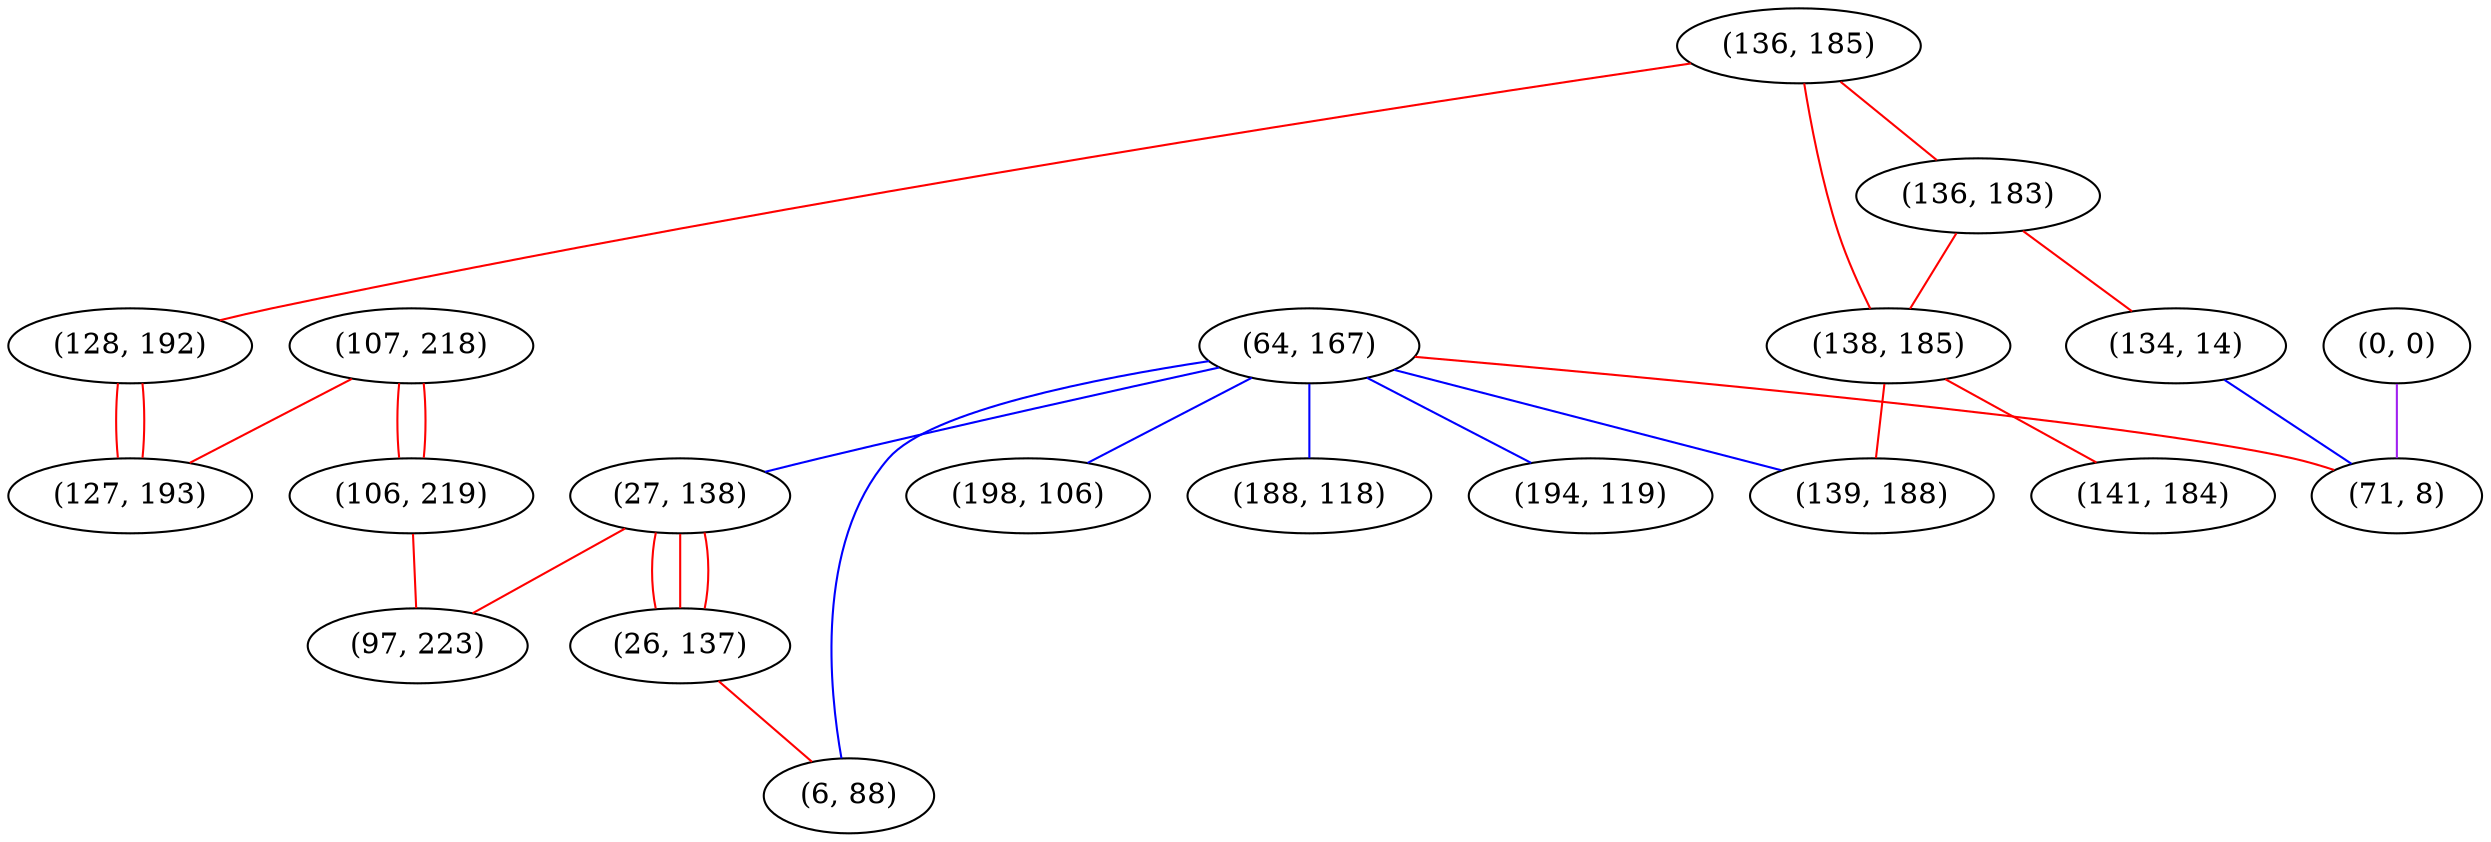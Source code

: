 graph "" {
"(136, 185)";
"(128, 192)";
"(136, 183)";
"(138, 185)";
"(134, 14)";
"(64, 167)";
"(198, 106)";
"(139, 188)";
"(27, 138)";
"(26, 137)";
"(188, 118)";
"(194, 119)";
"(107, 218)";
"(0, 0)";
"(106, 219)";
"(6, 88)";
"(141, 184)";
"(127, 193)";
"(71, 8)";
"(97, 223)";
"(136, 185)" -- "(128, 192)"  [color=red, key=0, weight=1];
"(136, 185)" -- "(136, 183)"  [color=red, key=0, weight=1];
"(136, 185)" -- "(138, 185)"  [color=red, key=0, weight=1];
"(128, 192)" -- "(127, 193)"  [color=red, key=0, weight=1];
"(128, 192)" -- "(127, 193)"  [color=red, key=1, weight=1];
"(136, 183)" -- "(138, 185)"  [color=red, key=0, weight=1];
"(136, 183)" -- "(134, 14)"  [color=red, key=0, weight=1];
"(138, 185)" -- "(139, 188)"  [color=red, key=0, weight=1];
"(138, 185)" -- "(141, 184)"  [color=red, key=0, weight=1];
"(134, 14)" -- "(71, 8)"  [color=blue, key=0, weight=3];
"(64, 167)" -- "(198, 106)"  [color=blue, key=0, weight=3];
"(64, 167)" -- "(139, 188)"  [color=blue, key=0, weight=3];
"(64, 167)" -- "(188, 118)"  [color=blue, key=0, weight=3];
"(64, 167)" -- "(194, 119)"  [color=blue, key=0, weight=3];
"(64, 167)" -- "(27, 138)"  [color=blue, key=0, weight=3];
"(64, 167)" -- "(6, 88)"  [color=blue, key=0, weight=3];
"(64, 167)" -- "(71, 8)"  [color=red, key=0, weight=1];
"(27, 138)" -- "(26, 137)"  [color=red, key=0, weight=1];
"(27, 138)" -- "(26, 137)"  [color=red, key=1, weight=1];
"(27, 138)" -- "(26, 137)"  [color=red, key=2, weight=1];
"(27, 138)" -- "(97, 223)"  [color=red, key=0, weight=1];
"(26, 137)" -- "(6, 88)"  [color=red, key=0, weight=1];
"(107, 218)" -- "(106, 219)"  [color=red, key=0, weight=1];
"(107, 218)" -- "(106, 219)"  [color=red, key=1, weight=1];
"(107, 218)" -- "(127, 193)"  [color=red, key=0, weight=1];
"(0, 0)" -- "(71, 8)"  [color=purple, key=0, weight=4];
"(106, 219)" -- "(97, 223)"  [color=red, key=0, weight=1];
}

